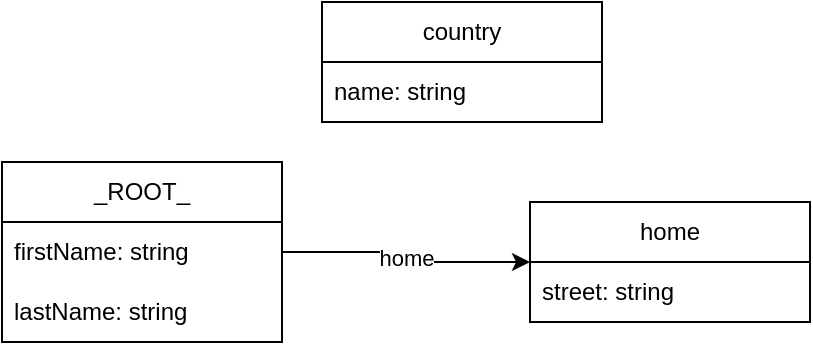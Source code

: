 <mxfile version="27.0.9">
  <diagram name="Page-1" id="AKPzqUBiTfoBOGSDBTsb">
    <mxGraphModel dx="674" dy="454" grid="1" gridSize="10" guides="1" tooltips="1" connect="1" arrows="1" fold="1" page="1" pageScale="1" pageWidth="827" pageHeight="1169" math="0" shadow="0">
      <root>
        <mxCell id="0" />
        <mxCell id="1" parent="0" />
        <mxCell id="_3retJ24SVRVWPBA5TDF-1" value="home" style="edgeStyle=orthogonalEdgeStyle;rounded=0;orthogonalLoop=1;jettySize=auto;html=1;" edge="1" parent="1" source="" target="L2hvbWU=">
          <mxGeometry relative="1" as="geometry" />
        </mxCell>
        <mxCell id="" value="_ROOT_" style="swimlane;fontStyle=0;childLayout=stackLayout;horizontal=1;startSize=30;horizontalStack=0;resizeParent=1;resizeParentMax=0;resizeLast=0;collapsible=1;marginBottom=0;whiteSpace=wrap;html=1;" parent="1" vertex="1">
          <mxGeometry x="80" y="390" width="140" height="90" as="geometry" />
        </mxCell>
        <mxCell id="IiIjZmlyc3ROYW1l" value="firstName: string" style="text;strokeColor=none;fillColor=none;align=left;verticalAlign=middle;spacingLeft=4;spacingRight=4;overflow=hidden;points=[[0,0.5],[1,0.5]];portConstraint=eastwest;rotatable=0;whiteSpace=wrap;html=1;" parent="" vertex="1">
          <mxGeometry y="30" width="140" height="30" as="geometry" />
        </mxCell>
        <mxCell id="IiIjbGFzdE5hbWU=" value="lastName: string" style="text;strokeColor=none;fillColor=none;align=left;verticalAlign=middle;spacingLeft=4;spacingRight=4;overflow=hidden;points=[[0,0.5],[1,0.5]];portConstraint=eastwest;rotatable=0;whiteSpace=wrap;html=1;" parent="" vertex="1">
          <mxGeometry y="60" width="140" height="30" as="geometry" />
        </mxCell>
        <mxCell id="L2hvbWU=" value="home" style="swimlane;fontStyle=0;childLayout=stackLayout;horizontal=1;startSize=30;horizontalStack=0;resizeParent=1;resizeParentMax=0;resizeLast=0;collapsible=1;marginBottom=0;whiteSpace=wrap;html=1;" parent="1" vertex="1">
          <mxGeometry x="344" y="410" width="140" height="60" as="geometry" />
        </mxCell>
        <mxCell id="IkwyaHZiV1U9IiNzdHJlZXQ=" value="street: string" style="text;strokeColor=none;fillColor=none;align=left;verticalAlign=middle;spacingLeft=4;spacingRight=4;overflow=hidden;points=[[0,0.5],[1,0.5]];portConstraint=eastwest;rotatable=0;whiteSpace=wrap;html=1;" parent="L2hvbWU=" vertex="1">
          <mxGeometry y="30" width="140" height="30" as="geometry" />
        </mxCell>
        <mxCell id="L2hvbWUvY291bnRyeQ==" value="country" style="swimlane;fontStyle=0;childLayout=stackLayout;horizontal=1;startSize=30;horizontalStack=0;resizeParent=1;resizeParentMax=0;resizeLast=0;collapsible=1;marginBottom=0;whiteSpace=wrap;html=1;" parent="1" vertex="1">
          <mxGeometry x="240" y="310" width="140" height="60" as="geometry" />
        </mxCell>
        <mxCell id="IkwyaHZiV1V2WTI5MWJuUnllUT09IiNuYW1l" value="name: string" style="text;strokeColor=none;fillColor=none;align=left;verticalAlign=middle;spacingLeft=4;spacingRight=4;overflow=hidden;points=[[0,0.5],[1,0.5]];portConstraint=eastwest;rotatable=0;whiteSpace=wrap;html=1;" parent="L2hvbWUvY291bnRyeQ==" vertex="1">
          <mxGeometry y="30" width="140" height="30" as="geometry" />
        </mxCell>
      </root>
    </mxGraphModel>
  </diagram>
</mxfile>
